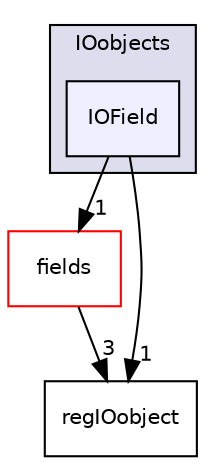 digraph "src/OpenFOAM/db/IOobjects/IOField" {
  bgcolor=transparent;
  compound=true
  node [ fontsize="10", fontname="Helvetica"];
  edge [ labelfontsize="10", labelfontname="Helvetica"];
  subgraph clusterdir_cc10b28373a5cdb85fcb1ececb22619b {
    graph [ bgcolor="#ddddee", pencolor="black", label="IOobjects" fontname="Helvetica", fontsize="10", URL="dir_cc10b28373a5cdb85fcb1ececb22619b.html"]
  dir_6bef123dcba19d51b5ac0db98f01cda0 [shape=box, label="IOField", style="filled", fillcolor="#eeeeff", pencolor="black", URL="dir_6bef123dcba19d51b5ac0db98f01cda0.html"];
  }
  dir_962442b8f989d5529fab5e0f0e4ffb74 [shape=box label="fields" color="red" URL="dir_962442b8f989d5529fab5e0f0e4ffb74.html"];
  dir_bb2890f68b7fdb7b322b02b8256df6db [shape=box label="regIOobject" URL="dir_bb2890f68b7fdb7b322b02b8256df6db.html"];
  dir_962442b8f989d5529fab5e0f0e4ffb74->dir_bb2890f68b7fdb7b322b02b8256df6db [headlabel="3", labeldistance=1.5 headhref="dir_002012_001995.html"];
  dir_6bef123dcba19d51b5ac0db98f01cda0->dir_962442b8f989d5529fab5e0f0e4ffb74 [headlabel="1", labeldistance=1.5 headhref="dir_001977_002012.html"];
  dir_6bef123dcba19d51b5ac0db98f01cda0->dir_bb2890f68b7fdb7b322b02b8256df6db [headlabel="1", labeldistance=1.5 headhref="dir_001977_001995.html"];
}
